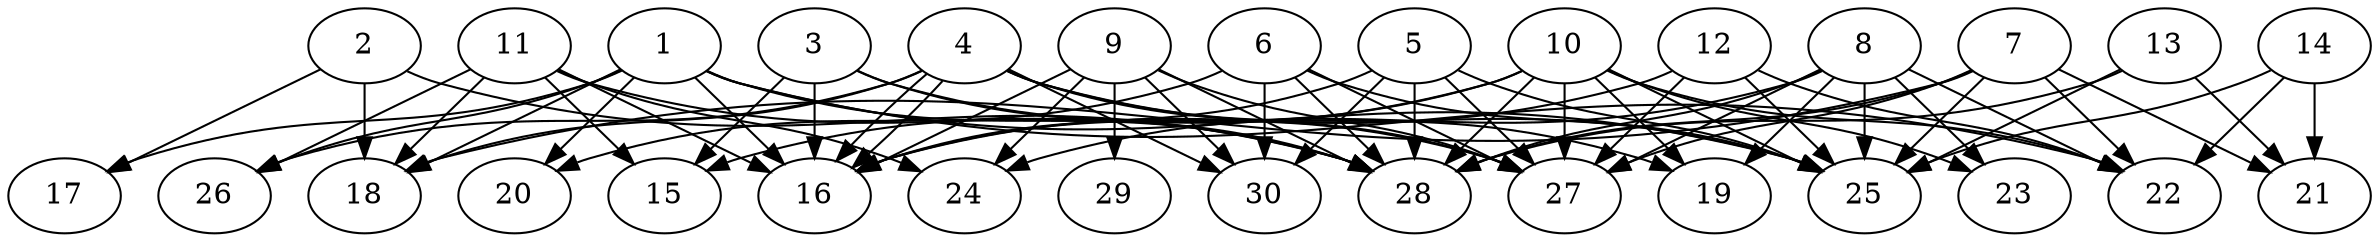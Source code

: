 // DAG automatically generated by daggen at Thu Oct  3 14:04:18 2019
// ./daggen --dot -n 30 --ccr 0.5 --fat 0.9 --regular 0.7 --density 0.9 --mindata 5242880 --maxdata 52428800 
digraph G {
  1 [size="17207296", alpha="0.09", expect_size="8603648"] 
  1 -> 16 [size ="8603648"]
  1 -> 17 [size ="8603648"]
  1 -> 18 [size ="8603648"]
  1 -> 20 [size ="8603648"]
  1 -> 22 [size ="8603648"]
  1 -> 25 [size ="8603648"]
  1 -> 26 [size ="8603648"]
  1 -> 28 [size ="8603648"]
  2 [size="103112704", alpha="0.06", expect_size="51556352"] 
  2 -> 17 [size ="51556352"]
  2 -> 18 [size ="51556352"]
  2 -> 28 [size ="51556352"]
  3 [size="95369216", alpha="0.06", expect_size="47684608"] 
  3 -> 15 [size ="47684608"]
  3 -> 16 [size ="47684608"]
  3 -> 27 [size ="47684608"]
  3 -> 28 [size ="47684608"]
  4 [size="72689664", alpha="0.18", expect_size="36344832"] 
  4 -> 16 [size ="36344832"]
  4 -> 16 [size ="36344832"]
  4 -> 18 [size ="36344832"]
  4 -> 19 [size ="36344832"]
  4 -> 25 [size ="36344832"]
  4 -> 26 [size ="36344832"]
  4 -> 27 [size ="36344832"]
  4 -> 30 [size ="36344832"]
  5 [size="64399360", alpha="0.19", expect_size="32199680"] 
  5 -> 16 [size ="32199680"]
  5 -> 25 [size ="32199680"]
  5 -> 27 [size ="32199680"]
  5 -> 28 [size ="32199680"]
  5 -> 30 [size ="32199680"]
  6 [size="31844352", alpha="0.17", expect_size="15922176"] 
  6 -> 20 [size ="15922176"]
  6 -> 25 [size ="15922176"]
  6 -> 27 [size ="15922176"]
  6 -> 28 [size ="15922176"]
  6 -> 30 [size ="15922176"]
  7 [size="45557760", alpha="0.12", expect_size="22778880"] 
  7 -> 18 [size ="22778880"]
  7 -> 21 [size ="22778880"]
  7 -> 22 [size ="22778880"]
  7 -> 25 [size ="22778880"]
  7 -> 27 [size ="22778880"]
  7 -> 28 [size ="22778880"]
  8 [size="85676032", alpha="0.18", expect_size="42838016"] 
  8 -> 19 [size ="42838016"]
  8 -> 22 [size ="42838016"]
  8 -> 23 [size ="42838016"]
  8 -> 24 [size ="42838016"]
  8 -> 25 [size ="42838016"]
  8 -> 27 [size ="42838016"]
  8 -> 28 [size ="42838016"]
  9 [size="79015936", alpha="0.08", expect_size="39507968"] 
  9 -> 16 [size ="39507968"]
  9 -> 24 [size ="39507968"]
  9 -> 27 [size ="39507968"]
  9 -> 28 [size ="39507968"]
  9 -> 29 [size ="39507968"]
  9 -> 30 [size ="39507968"]
  10 [size="36720640", alpha="0.09", expect_size="18360320"] 
  10 -> 15 [size ="18360320"]
  10 -> 16 [size ="18360320"]
  10 -> 19 [size ="18360320"]
  10 -> 22 [size ="18360320"]
  10 -> 23 [size ="18360320"]
  10 -> 25 [size ="18360320"]
  10 -> 27 [size ="18360320"]
  10 -> 28 [size ="18360320"]
  11 [size="91195392", alpha="0.16", expect_size="45597696"] 
  11 -> 15 [size ="45597696"]
  11 -> 16 [size ="45597696"]
  11 -> 18 [size ="45597696"]
  11 -> 24 [size ="45597696"]
  11 -> 26 [size ="45597696"]
  11 -> 28 [size ="45597696"]
  12 [size="40957952", alpha="0.20", expect_size="20478976"] 
  12 -> 16 [size ="20478976"]
  12 -> 22 [size ="20478976"]
  12 -> 25 [size ="20478976"]
  12 -> 27 [size ="20478976"]
  13 [size="68128768", alpha="0.09", expect_size="34064384"] 
  13 -> 21 [size ="34064384"]
  13 -> 25 [size ="34064384"]
  13 -> 28 [size ="34064384"]
  14 [size="94136320", alpha="0.01", expect_size="47068160"] 
  14 -> 21 [size ="47068160"]
  14 -> 22 [size ="47068160"]
  14 -> 25 [size ="47068160"]
  15 [size="84135936", alpha="0.05", expect_size="42067968"] 
  16 [size="81010688", alpha="0.14", expect_size="40505344"] 
  17 [size="65028096", alpha="0.03", expect_size="32514048"] 
  18 [size="29407232", alpha="0.19", expect_size="14703616"] 
  19 [size="22005760", alpha="0.11", expect_size="11002880"] 
  20 [size="61876224", alpha="0.12", expect_size="30938112"] 
  21 [size="102168576", alpha="0.14", expect_size="51084288"] 
  22 [size="83535872", alpha="0.15", expect_size="41767936"] 
  23 [size="82962432", alpha="0.15", expect_size="41481216"] 
  24 [size="30484480", alpha="0.08", expect_size="15242240"] 
  25 [size="37431296", alpha="0.12", expect_size="18715648"] 
  26 [size="61601792", alpha="0.01", expect_size="30800896"] 
  27 [size="31555584", alpha="0.17", expect_size="15777792"] 
  28 [size="45496320", alpha="0.09", expect_size="22748160"] 
  29 [size="41863168", alpha="0.16", expect_size="20931584"] 
  30 [size="95215616", alpha="0.08", expect_size="47607808"] 
}
